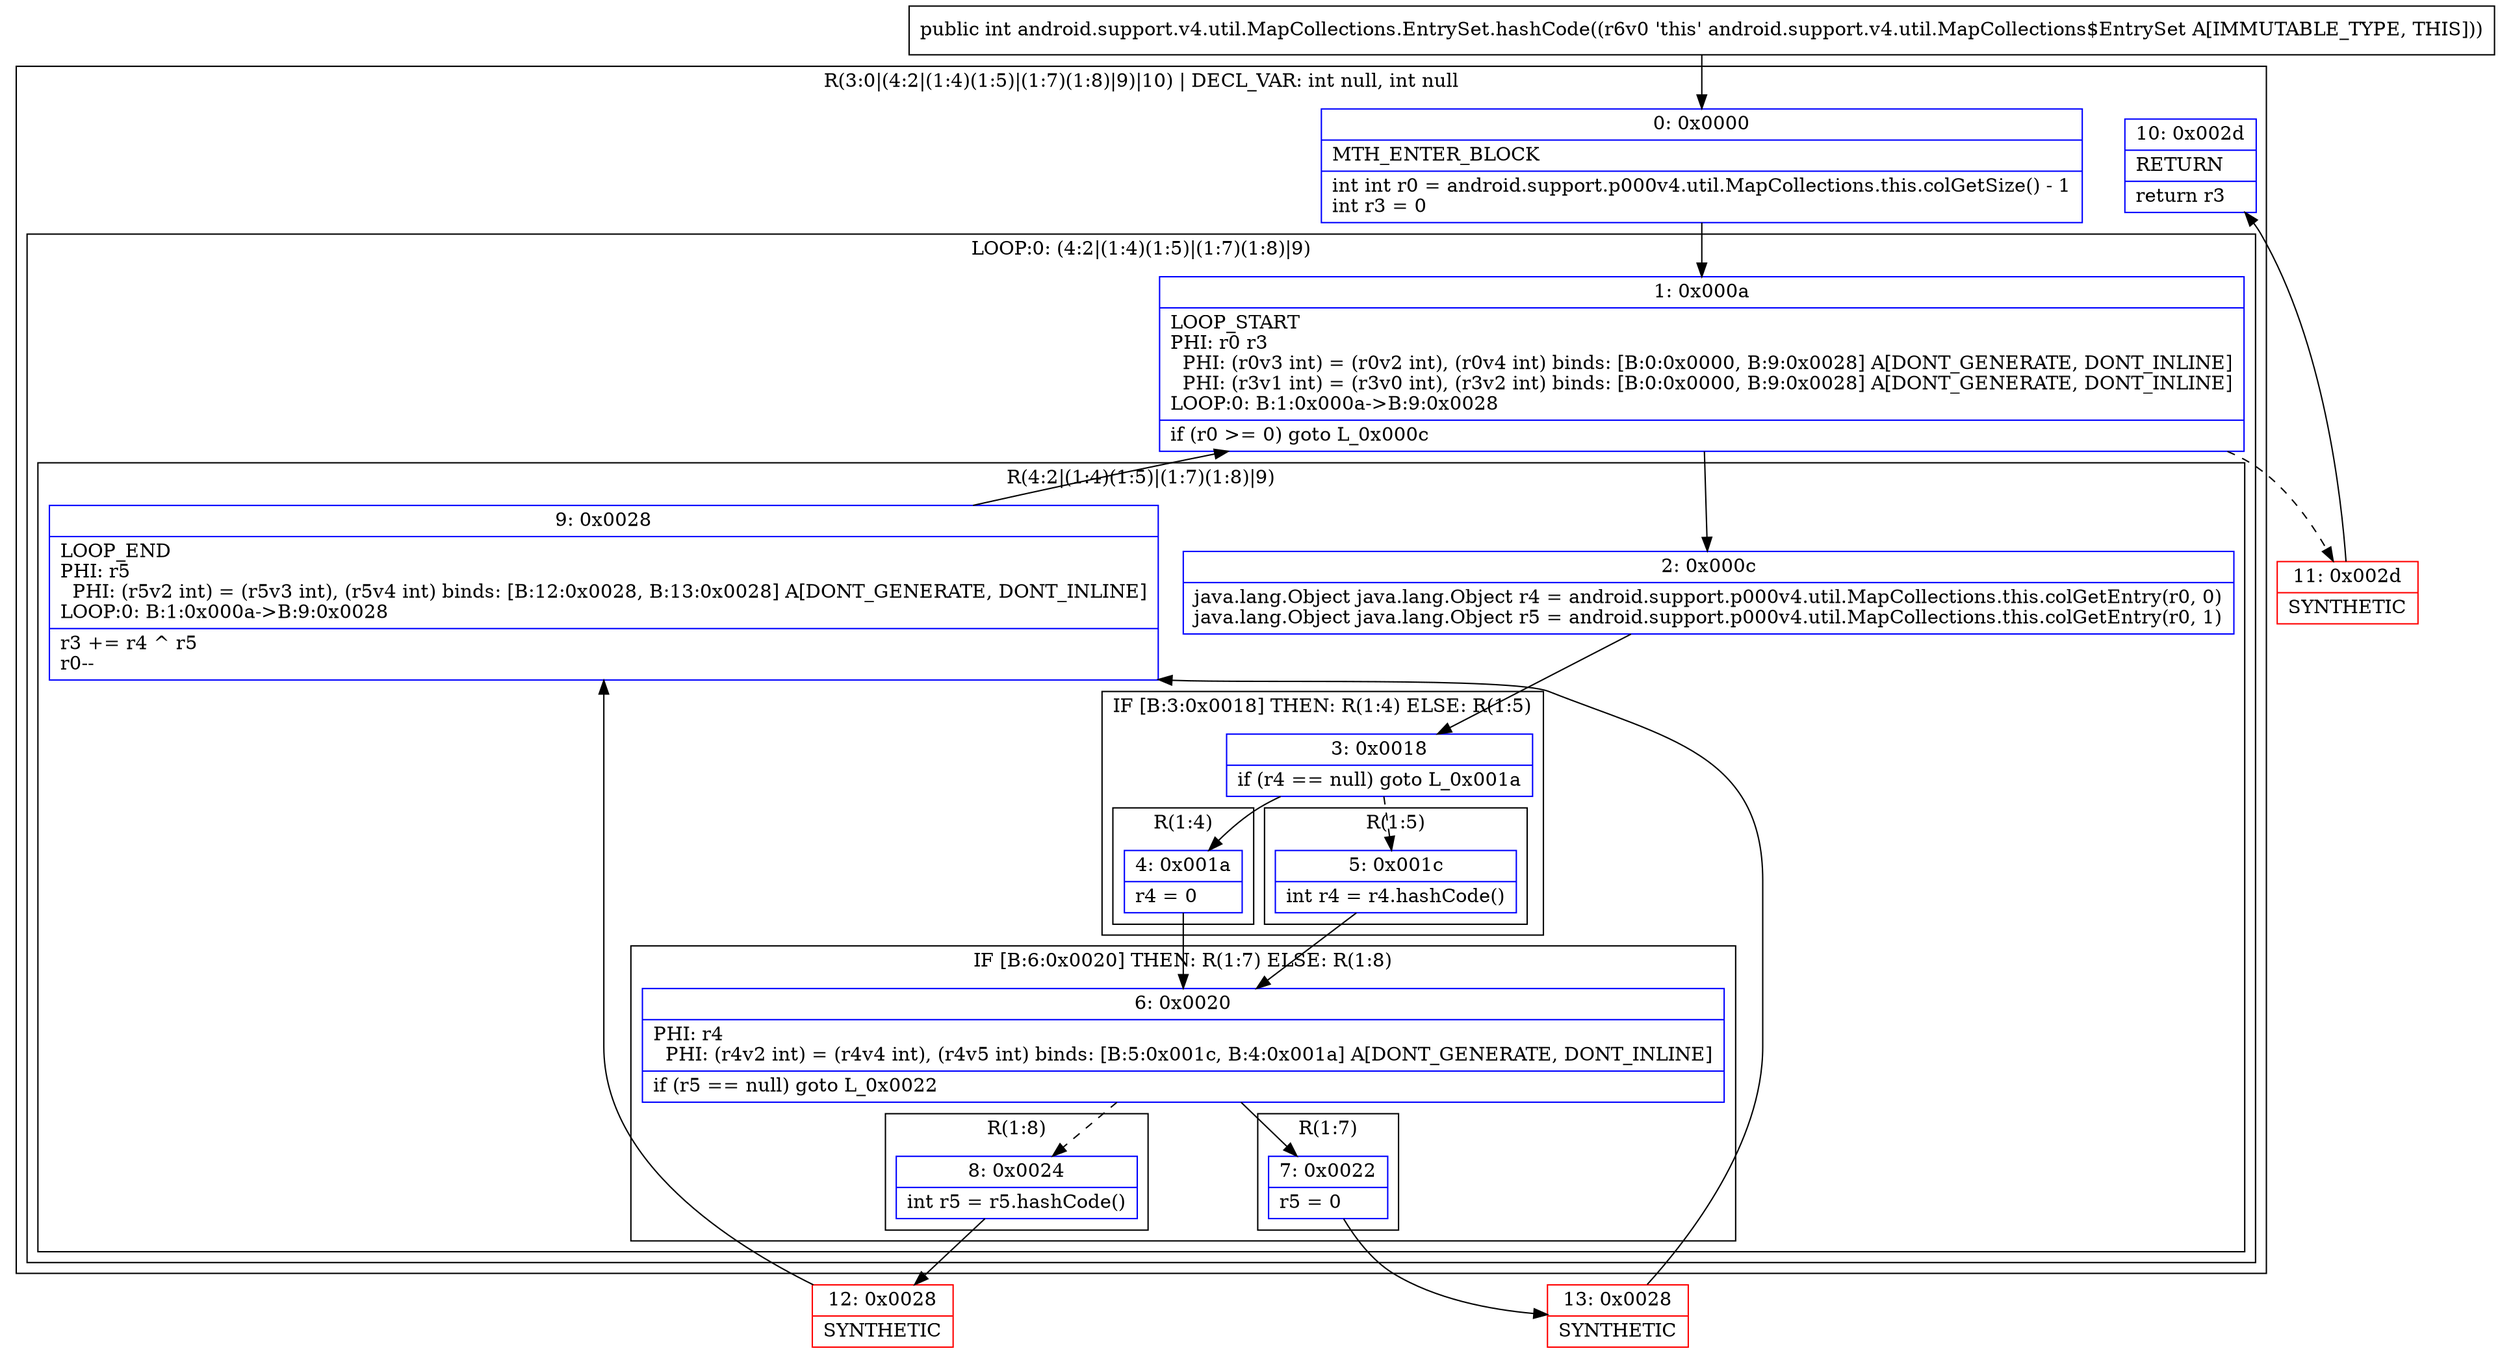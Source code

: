 digraph "CFG forandroid.support.v4.util.MapCollections.EntrySet.hashCode()I" {
subgraph cluster_Region_1329600240 {
label = "R(3:0|(4:2|(1:4)(1:5)|(1:7)(1:8)|9)|10) | DECL_VAR: int null, int null\l";
node [shape=record,color=blue];
Node_0 [shape=record,label="{0\:\ 0x0000|MTH_ENTER_BLOCK\l|int int r0 = android.support.p000v4.util.MapCollections.this.colGetSize() \- 1\lint r3 = 0\l}"];
subgraph cluster_LoopRegion_1714626513 {
label = "LOOP:0: (4:2|(1:4)(1:5)|(1:7)(1:8)|9)";
node [shape=record,color=blue];
Node_1 [shape=record,label="{1\:\ 0x000a|LOOP_START\lPHI: r0 r3 \l  PHI: (r0v3 int) = (r0v2 int), (r0v4 int) binds: [B:0:0x0000, B:9:0x0028] A[DONT_GENERATE, DONT_INLINE]\l  PHI: (r3v1 int) = (r3v0 int), (r3v2 int) binds: [B:0:0x0000, B:9:0x0028] A[DONT_GENERATE, DONT_INLINE]\lLOOP:0: B:1:0x000a\-\>B:9:0x0028\l|if (r0 \>= 0) goto L_0x000c\l}"];
subgraph cluster_Region_487841795 {
label = "R(4:2|(1:4)(1:5)|(1:7)(1:8)|9)";
node [shape=record,color=blue];
Node_2 [shape=record,label="{2\:\ 0x000c|java.lang.Object java.lang.Object r4 = android.support.p000v4.util.MapCollections.this.colGetEntry(r0, 0)\ljava.lang.Object java.lang.Object r5 = android.support.p000v4.util.MapCollections.this.colGetEntry(r0, 1)\l}"];
subgraph cluster_IfRegion_278656699 {
label = "IF [B:3:0x0018] THEN: R(1:4) ELSE: R(1:5)";
node [shape=record,color=blue];
Node_3 [shape=record,label="{3\:\ 0x0018|if (r4 == null) goto L_0x001a\l}"];
subgraph cluster_Region_1818246992 {
label = "R(1:4)";
node [shape=record,color=blue];
Node_4 [shape=record,label="{4\:\ 0x001a|r4 = 0\l}"];
}
subgraph cluster_Region_1596167630 {
label = "R(1:5)";
node [shape=record,color=blue];
Node_5 [shape=record,label="{5\:\ 0x001c|int r4 = r4.hashCode()\l}"];
}
}
subgraph cluster_IfRegion_554746988 {
label = "IF [B:6:0x0020] THEN: R(1:7) ELSE: R(1:8)";
node [shape=record,color=blue];
Node_6 [shape=record,label="{6\:\ 0x0020|PHI: r4 \l  PHI: (r4v2 int) = (r4v4 int), (r4v5 int) binds: [B:5:0x001c, B:4:0x001a] A[DONT_GENERATE, DONT_INLINE]\l|if (r5 == null) goto L_0x0022\l}"];
subgraph cluster_Region_799951607 {
label = "R(1:7)";
node [shape=record,color=blue];
Node_7 [shape=record,label="{7\:\ 0x0022|r5 = 0\l}"];
}
subgraph cluster_Region_595671989 {
label = "R(1:8)";
node [shape=record,color=blue];
Node_8 [shape=record,label="{8\:\ 0x0024|int r5 = r5.hashCode()\l}"];
}
}
Node_9 [shape=record,label="{9\:\ 0x0028|LOOP_END\lPHI: r5 \l  PHI: (r5v2 int) = (r5v3 int), (r5v4 int) binds: [B:12:0x0028, B:13:0x0028] A[DONT_GENERATE, DONT_INLINE]\lLOOP:0: B:1:0x000a\-\>B:9:0x0028\l|r3 += r4 ^ r5\lr0\-\-\l}"];
}
}
Node_10 [shape=record,label="{10\:\ 0x002d|RETURN\l|return r3\l}"];
}
Node_11 [shape=record,color=red,label="{11\:\ 0x002d|SYNTHETIC\l}"];
Node_12 [shape=record,color=red,label="{12\:\ 0x0028|SYNTHETIC\l}"];
Node_13 [shape=record,color=red,label="{13\:\ 0x0028|SYNTHETIC\l}"];
MethodNode[shape=record,label="{public int android.support.v4.util.MapCollections.EntrySet.hashCode((r6v0 'this' android.support.v4.util.MapCollections$EntrySet A[IMMUTABLE_TYPE, THIS])) }"];
MethodNode -> Node_0;
Node_0 -> Node_1;
Node_1 -> Node_2;
Node_1 -> Node_11[style=dashed];
Node_2 -> Node_3;
Node_3 -> Node_4;
Node_3 -> Node_5[style=dashed];
Node_4 -> Node_6;
Node_5 -> Node_6;
Node_6 -> Node_7;
Node_6 -> Node_8[style=dashed];
Node_7 -> Node_13;
Node_8 -> Node_12;
Node_9 -> Node_1;
Node_11 -> Node_10;
Node_12 -> Node_9;
Node_13 -> Node_9;
}

